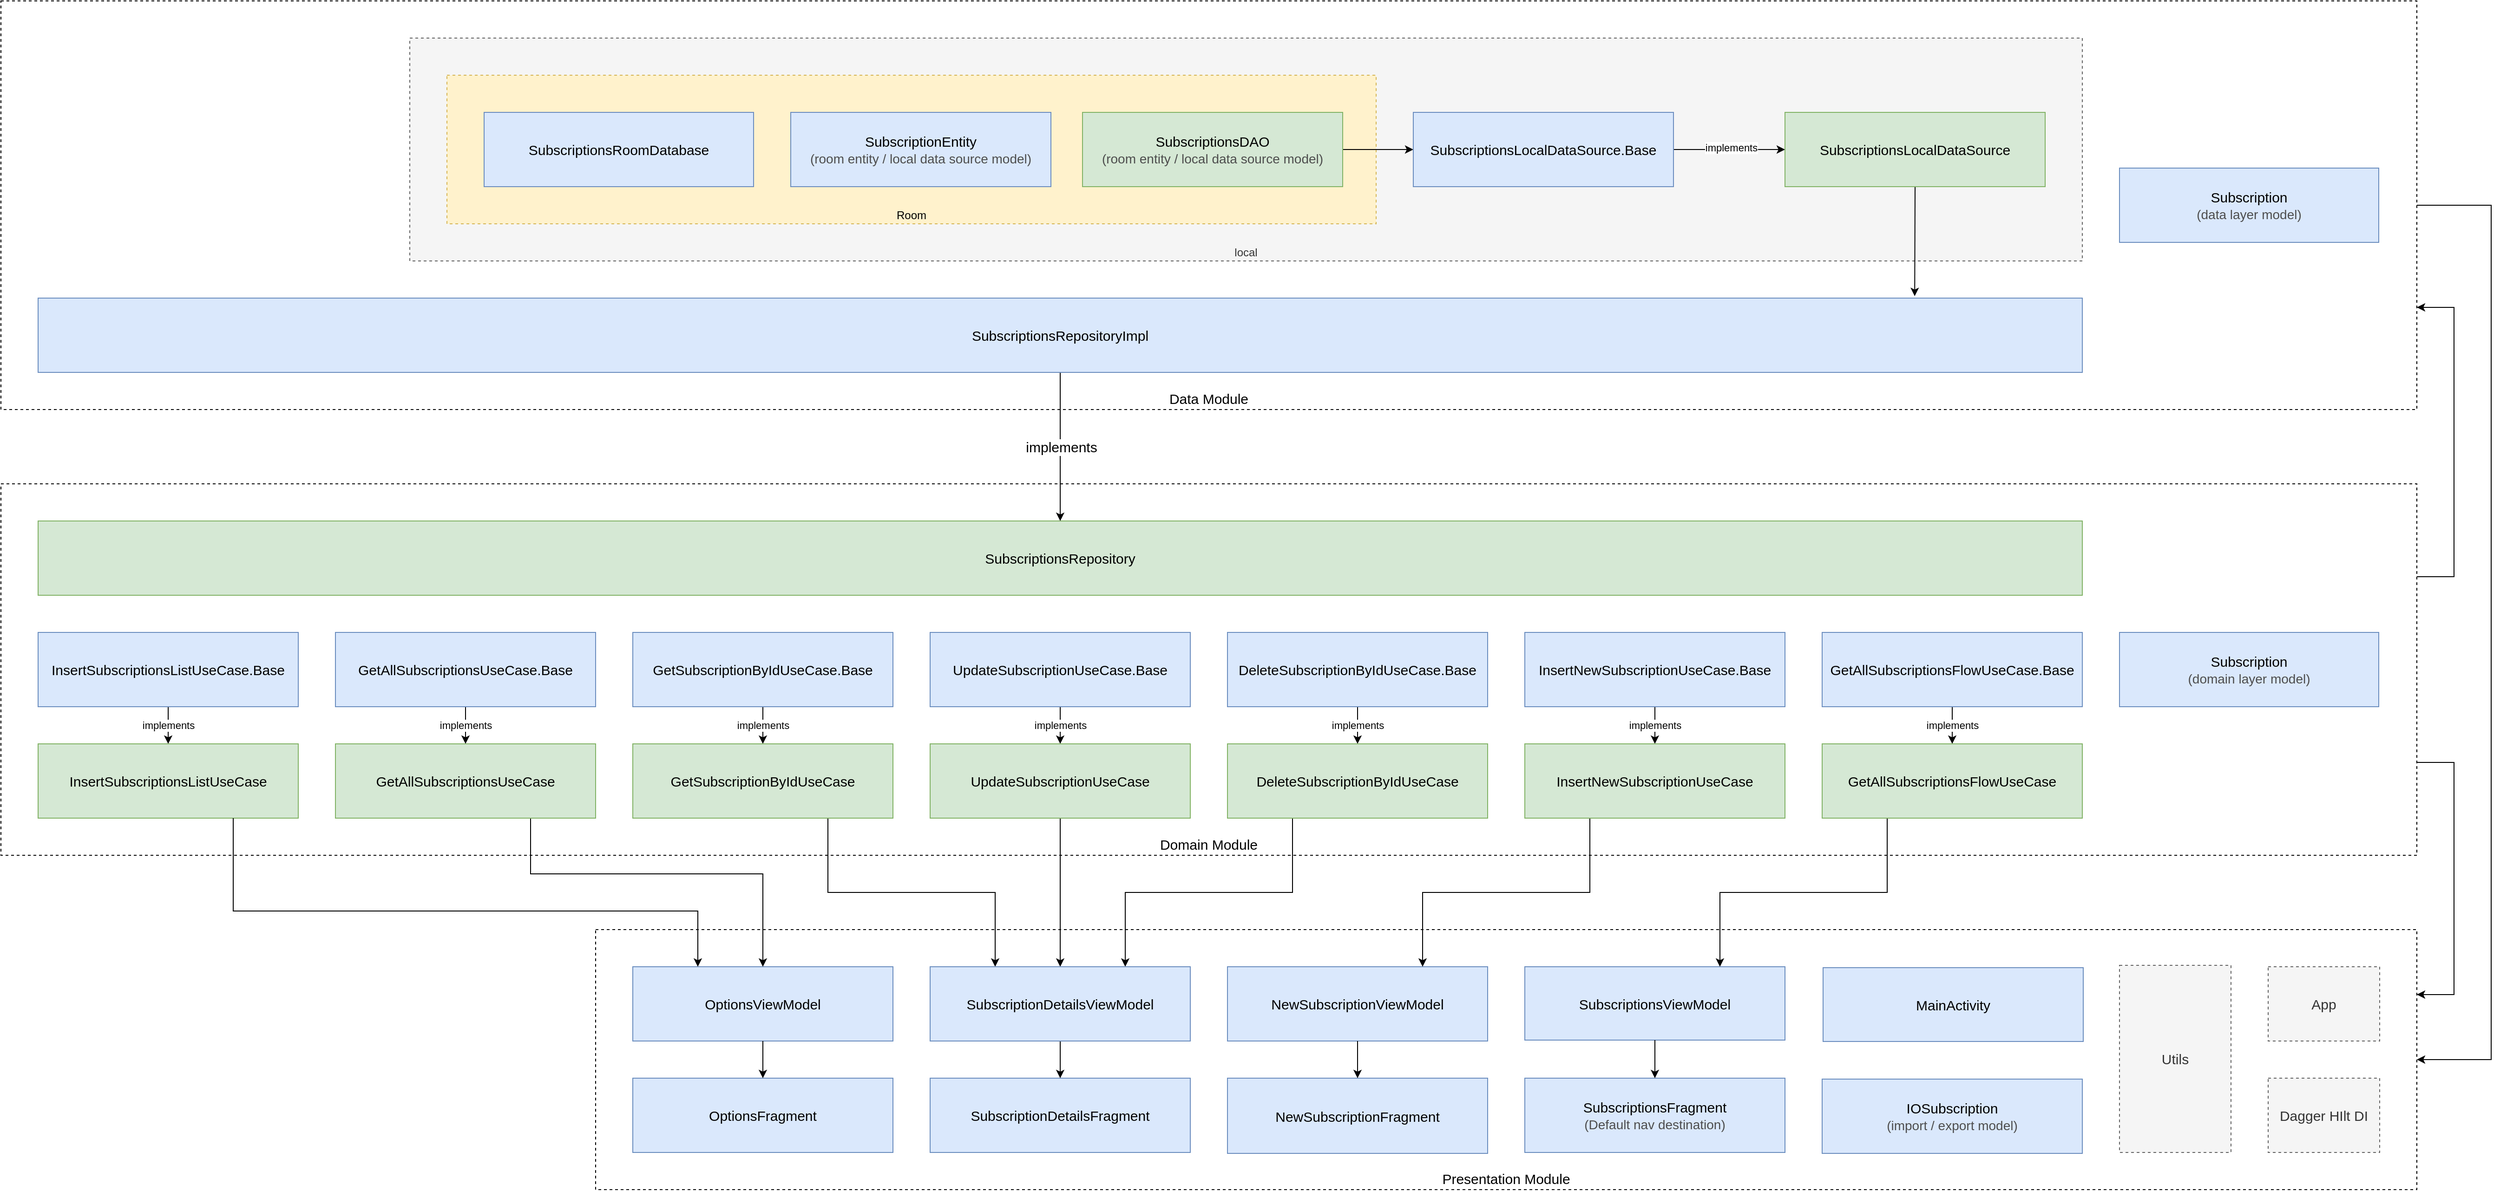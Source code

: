 <mxfile version="20.3.0" type="device"><diagram id="DjbOLP9FBli-HImQmUfo" name="Page-1"><mxGraphModel dx="7234" dy="2240" grid="1" gridSize="10" guides="1" tooltips="1" connect="1" arrows="1" fold="1" page="1" pageScale="1" pageWidth="583" pageHeight="827" math="0" shadow="0"><root><mxCell id="0"/><mxCell id="1" parent="0"/><mxCell id="-9umfXpzjy3rjKLvMe7--4" value="Data Module" style="rounded=0;whiteSpace=wrap;html=1;verticalAlign=bottom;fontSize=15;dashed=1;" parent="1" vertex="1"><mxGeometry x="-3960" y="160" width="2600" height="440" as="geometry"/></mxCell><mxCell id="uBtHvUu1lRKY8Ly_woTP-54" value="local" style="rounded=0;whiteSpace=wrap;html=1;dashed=1;verticalAlign=bottom;fillColor=#f5f5f5;strokeColor=#666666;fontColor=#333333;" parent="1" vertex="1"><mxGeometry x="-3520" y="200" width="1800" height="240" as="geometry"/></mxCell><mxCell id="-9umfXpzjy3rjKLvMe7--1" value="Presentation Module" style="rounded=0;whiteSpace=wrap;html=1;verticalAlign=bottom;fontSize=15;dashed=1;" parent="1" vertex="1"><mxGeometry x="-3320" y="1160" width="1960" height="280" as="geometry"/></mxCell><mxCell id="-9umfXpzjy3rjKLvMe7--3" value="" style="edgeStyle=orthogonalEdgeStyle;rounded=0;orthogonalLoop=1;jettySize=auto;html=1;exitX=1;exitY=0.5;exitDx=0;exitDy=0;entryX=1;entryY=0.5;entryDx=0;entryDy=0;fontSize=15;" parent="1" source="-9umfXpzjy3rjKLvMe7--4" target="-9umfXpzjy3rjKLvMe7--1" edge="1"><mxGeometry relative="1" as="geometry"><Array as="points"><mxPoint x="-1280" y="380"/><mxPoint x="-1280" y="1300"/></Array></mxGeometry></mxCell><mxCell id="-9umfXpzjy3rjKLvMe7--5" value="" style="edgeStyle=orthogonalEdgeStyle;rounded=0;orthogonalLoop=1;jettySize=auto;html=1;fontSize=15;entryX=1;entryY=0.25;entryDx=0;entryDy=0;exitX=1;exitY=0.75;exitDx=0;exitDy=0;" parent="1" source="-9umfXpzjy3rjKLvMe7--7" target="-9umfXpzjy3rjKLvMe7--1" edge="1"><mxGeometry relative="1" as="geometry"><mxPoint x="-1110" y="1040" as="sourcePoint"/><Array as="points"><mxPoint x="-1320" y="980"/><mxPoint x="-1320" y="1230"/></Array><mxPoint x="-1090" y="1240" as="targetPoint"/></mxGeometry></mxCell><mxCell id="-9umfXpzjy3rjKLvMe7--6" value="" style="edgeStyle=orthogonalEdgeStyle;rounded=0;orthogonalLoop=1;jettySize=auto;html=1;entryX=1;entryY=0.75;entryDx=0;entryDy=0;fontSize=15;exitX=1;exitY=0.25;exitDx=0;exitDy=0;" parent="1" source="-9umfXpzjy3rjKLvMe7--7" target="-9umfXpzjy3rjKLvMe7--4" edge="1"><mxGeometry relative="1" as="geometry"><Array as="points"><mxPoint x="-1320" y="780"/><mxPoint x="-1320" y="490"/></Array><mxPoint x="-1100" y="820" as="sourcePoint"/></mxGeometry></mxCell><mxCell id="-9umfXpzjy3rjKLvMe7--7" value="Domain Module" style="rounded=0;whiteSpace=wrap;html=1;verticalAlign=bottom;fontSize=15;dashed=1;" parent="1" vertex="1"><mxGeometry x="-3960" y="680" width="2600" height="400" as="geometry"/></mxCell><mxCell id="-9umfXpzjy3rjKLvMe7--9" value="SubscriptionsViewModel" style="rounded=0;whiteSpace=wrap;html=1;fontSize=15;fillColor=#dae8fc;strokeColor=#6c8ebf;" parent="1" vertex="1"><mxGeometry x="-2320" y="1200" width="280" height="79" as="geometry"/></mxCell><mxCell id="-9umfXpzjy3rjKLvMe7--10" value="Subscription&lt;br style=&quot;font-size: 15px;&quot;&gt;&lt;font style=&quot;font-size: 14px;&quot; color=&quot;#4d4d4d&quot;&gt;(domain layer model)&lt;/font&gt;" style="rounded=0;whiteSpace=wrap;html=1;fontSize=15;fillColor=#dae8fc;strokeColor=#6c8ebf;glass=0;" parent="1" vertex="1"><mxGeometry x="-1680" y="840" width="279" height="80" as="geometry"/></mxCell><mxCell id="uBtHvUu1lRKY8Ly_woTP-40" value="&lt;meta charset=&quot;utf-8&quot;&gt;&lt;span style=&quot;color: rgb(0, 0, 0); font-family: Helvetica; font-size: 11px; font-style: normal; font-variant-ligatures: normal; font-variant-caps: normal; font-weight: 400; letter-spacing: normal; orphans: 2; text-align: center; text-indent: 0px; text-transform: none; widows: 2; word-spacing: 0px; -webkit-text-stroke-width: 0px; background-color: rgb(255, 255, 255); text-decoration-thickness: initial; text-decoration-style: initial; text-decoration-color: initial; float: none; display: inline !important;&quot;&gt;implements&lt;/span&gt;" style="edgeStyle=orthogonalEdgeStyle;rounded=0;orthogonalLoop=1;jettySize=auto;html=1;entryX=0.5;entryY=0;entryDx=0;entryDy=0;" parent="1" source="-9umfXpzjy3rjKLvMe7--12" target="uBtHvUu1lRKY8Ly_woTP-35" edge="1"><mxGeometry relative="1" as="geometry"/></mxCell><mxCell id="-9umfXpzjy3rjKLvMe7--12" value="InsertNewSubscriptionUseCase.Base" style="rounded=0;whiteSpace=wrap;html=1;fontSize=15;fillColor=#dae8fc;strokeColor=#6c8ebf;" parent="1" vertex="1"><mxGeometry x="-2320" y="840" width="280" height="80" as="geometry"/></mxCell><mxCell id="uBtHvUu1lRKY8Ly_woTP-41" value="&lt;meta charset=&quot;utf-8&quot;&gt;&lt;span style=&quot;color: rgb(0, 0, 0); font-family: Helvetica; font-size: 11px; font-style: normal; font-variant-ligatures: normal; font-variant-caps: normal; font-weight: 400; letter-spacing: normal; orphans: 2; text-align: center; text-indent: 0px; text-transform: none; widows: 2; word-spacing: 0px; -webkit-text-stroke-width: 0px; background-color: rgb(255, 255, 255); text-decoration-thickness: initial; text-decoration-style: initial; text-decoration-color: initial; float: none; display: inline !important;&quot;&gt;implements&lt;/span&gt;" style="edgeStyle=orthogonalEdgeStyle;rounded=0;orthogonalLoop=1;jettySize=auto;html=1;entryX=0.5;entryY=0;entryDx=0;entryDy=0;" parent="1" source="-9umfXpzjy3rjKLvMe7--14" target="uBtHvUu1lRKY8Ly_woTP-36" edge="1"><mxGeometry relative="1" as="geometry"/></mxCell><mxCell id="-9umfXpzjy3rjKLvMe7--14" value="DeleteSubscriptionByIdUseCase.Base" style="rounded=0;whiteSpace=wrap;html=1;fontSize=15;fillColor=#dae8fc;strokeColor=#6c8ebf;" parent="1" vertex="1"><mxGeometry x="-2640" y="840" width="280" height="80" as="geometry"/></mxCell><mxCell id="-9umfXpzjy3rjKLvMe7--17" value="SubscriptionsRepository" style="rounded=0;whiteSpace=wrap;html=1;fillColor=#d5e8d4;strokeColor=#82b366;fontSize=15;glass=0;" parent="1" vertex="1"><mxGeometry x="-3920" y="720" width="2200" height="80" as="geometry"/></mxCell><mxCell id="Qttz3wPqmrpunapVI-bV-1" style="edgeStyle=orthogonalEdgeStyle;rounded=0;orthogonalLoop=1;jettySize=auto;html=1;entryX=0.5;entryY=0;entryDx=0;entryDy=0;" parent="1" source="-9umfXpzjy3rjKLvMe7--19" target="-9umfXpzjy3rjKLvMe7--17" edge="1"><mxGeometry relative="1" as="geometry"/></mxCell><mxCell id="Qttz3wPqmrpunapVI-bV-8" value="implements" style="edgeLabel;html=1;align=center;verticalAlign=middle;resizable=0;points=[];fontSize=15;" parent="Qttz3wPqmrpunapVI-bV-1" vertex="1" connectable="0"><mxGeometry x="-0.064" y="2" relative="1" as="geometry"><mxPoint x="-1" y="5" as="offset"/></mxGeometry></mxCell><mxCell id="-9umfXpzjy3rjKLvMe7--19" value="&lt;font style=&quot;font-size: 15px;&quot;&gt;SubscriptionsRepositoryImpl&lt;/font&gt;" style="rounded=0;whiteSpace=wrap;html=1;fillColor=#dae8fc;strokeColor=#6c8ebf;" parent="1" vertex="1"><mxGeometry x="-3920" y="480" width="2200" height="80" as="geometry"/></mxCell><mxCell id="uBtHvUu1lRKY8Ly_woTP-59" style="rounded=0;orthogonalLoop=1;jettySize=auto;html=1;entryX=0.918;entryY=-0.027;entryDx=0;entryDy=0;entryPerimeter=0;exitX=0.5;exitY=1;exitDx=0;exitDy=0;" parent="1" source="-9umfXpzjy3rjKLvMe7--25" target="-9umfXpzjy3rjKLvMe7--19" edge="1"><mxGeometry relative="1" as="geometry"><mxPoint x="-1928" y="480" as="targetPoint"/></mxGeometry></mxCell><mxCell id="-9umfXpzjy3rjKLvMe7--25" value="&lt;font style=&quot;font-size: 15px;&quot;&gt;SubscriptionsLocalDataSource&lt;br&gt;&lt;/font&gt;" style="rounded=0;whiteSpace=wrap;html=1;fillColor=#d5e8d4;strokeColor=#82b366;" parent="1" vertex="1"><mxGeometry x="-2040" y="280" width="280" height="80" as="geometry"/></mxCell><mxCell id="-9umfXpzjy3rjKLvMe7--27" value="SubscriptionsFragment&lt;br&gt;&lt;font style=&quot;font-size: 14px;&quot; color=&quot;#4d4d4d&quot;&gt;(Default nav destination)&lt;/font&gt;" style="rounded=0;whiteSpace=wrap;html=1;fontSize=15;fillColor=#dae8fc;strokeColor=#6c8ebf;" parent="1" vertex="1"><mxGeometry x="-2320" y="1320" width="280" height="80" as="geometry"/></mxCell><mxCell id="-9umfXpzjy3rjKLvMe7--28" value="&lt;span style=&quot;font-size: 15px;&quot;&gt;Dagger HIlt DI&lt;/span&gt;" style="rounded=0;whiteSpace=wrap;html=1;align=center;verticalAlign=middle;fillColor=#f5f5f5;strokeColor=#666666;dashed=1;fontColor=#333333;" parent="1" vertex="1"><mxGeometry x="-1520" y="1320" width="120" height="80" as="geometry"/></mxCell><mxCell id="uBtHvUu1lRKY8Ly_woTP-39" value="&lt;meta charset=&quot;utf-8&quot;&gt;&lt;span style=&quot;color: rgb(0, 0, 0); font-family: Helvetica; font-size: 11px; font-style: normal; font-variant-ligatures: normal; font-variant-caps: normal; font-weight: 400; letter-spacing: normal; orphans: 2; text-align: center; text-indent: 0px; text-transform: none; widows: 2; word-spacing: 0px; -webkit-text-stroke-width: 0px; background-color: rgb(255, 255, 255); text-decoration-thickness: initial; text-decoration-style: initial; text-decoration-color: initial; float: none; display: inline !important;&quot;&gt;implements&lt;/span&gt;" style="edgeStyle=orthogonalEdgeStyle;rounded=0;orthogonalLoop=1;jettySize=auto;html=1;entryX=0.5;entryY=0;entryDx=0;entryDy=0;" parent="1" source="Qttz3wPqmrpunapVI-bV-2" target="uBtHvUu1lRKY8Ly_woTP-37" edge="1"><mxGeometry relative="1" as="geometry"/></mxCell><mxCell id="Qttz3wPqmrpunapVI-bV-2" value="GetAllSubscriptionsFlowUseCase.Base" style="rounded=0;whiteSpace=wrap;html=1;fontSize=15;fillColor=#dae8fc;strokeColor=#6c8ebf;" parent="1" vertex="1"><mxGeometry x="-2000" y="840" width="280" height="80" as="geometry"/></mxCell><mxCell id="uBtHvUu1lRKY8Ly_woTP-2" value="NewSubscriptionFragment" style="rounded=0;whiteSpace=wrap;html=1;fontSize=15;fillColor=#dae8fc;strokeColor=#6c8ebf;" parent="1" vertex="1"><mxGeometry x="-2640" y="1320" width="280" height="81" as="geometry"/></mxCell><mxCell id="uBtHvUu1lRKY8Ly_woTP-3" value="NewSubscriptionViewModel" style="rounded=0;whiteSpace=wrap;html=1;fontSize=15;fillColor=#dae8fc;strokeColor=#6c8ebf;" parent="1" vertex="1"><mxGeometry x="-2640" y="1200" width="280" height="80" as="geometry"/></mxCell><mxCell id="uBtHvUu1lRKY8Ly_woTP-5" value="SubscriptionDetailsFragment" style="rounded=0;whiteSpace=wrap;html=1;fontSize=15;fillColor=#dae8fc;strokeColor=#6c8ebf;" parent="1" vertex="1"><mxGeometry x="-2960" y="1320" width="280" height="80" as="geometry"/></mxCell><mxCell id="uBtHvUu1lRKY8Ly_woTP-8" value="OptionsFragment" style="rounded=0;whiteSpace=wrap;html=1;fontSize=15;fillColor=#dae8fc;strokeColor=#6c8ebf;" parent="1" vertex="1"><mxGeometry x="-3280" y="1320" width="280" height="80" as="geometry"/></mxCell><mxCell id="uBtHvUu1lRKY8Ly_woTP-9" value="OptionsViewModel" style="rounded=0;whiteSpace=wrap;html=1;fontSize=15;fillColor=#dae8fc;strokeColor=#6c8ebf;" parent="1" vertex="1"><mxGeometry x="-3280" y="1200" width="280" height="80" as="geometry"/></mxCell><mxCell id="uBtHvUu1lRKY8Ly_woTP-11" value="Utils" style="rounded=0;whiteSpace=wrap;html=1;fontSize=15;fillColor=#f5f5f5;strokeColor=#666666;dashed=1;fontColor=#333333;" parent="1" vertex="1"><mxGeometry x="-1680" y="1198.5" width="120" height="201.5" as="geometry"/></mxCell><mxCell id="uBtHvUu1lRKY8Ly_woTP-42" value="&lt;meta charset=&quot;utf-8&quot;&gt;&lt;span style=&quot;color: rgb(0, 0, 0); font-family: Helvetica; font-size: 11px; font-style: normal; font-variant-ligatures: normal; font-variant-caps: normal; font-weight: 400; letter-spacing: normal; orphans: 2; text-align: center; text-indent: 0px; text-transform: none; widows: 2; word-spacing: 0px; -webkit-text-stroke-width: 0px; background-color: rgb(255, 255, 255); text-decoration-thickness: initial; text-decoration-style: initial; text-decoration-color: initial; float: none; display: inline !important;&quot;&gt;implements&lt;/span&gt;" style="edgeStyle=orthogonalEdgeStyle;rounded=0;orthogonalLoop=1;jettySize=auto;html=1;entryX=0.5;entryY=0;entryDx=0;entryDy=0;" parent="1" source="uBtHvUu1lRKY8Ly_woTP-15" target="uBtHvUu1lRKY8Ly_woTP-38" edge="1"><mxGeometry relative="1" as="geometry"/></mxCell><mxCell id="uBtHvUu1lRKY8Ly_woTP-15" value="UpdateSubscriptionUseCase.Base" style="rounded=0;whiteSpace=wrap;html=1;fontSize=15;fillColor=#dae8fc;strokeColor=#6c8ebf;" parent="1" vertex="1"><mxGeometry x="-2960" y="840" width="280" height="80" as="geometry"/></mxCell><mxCell id="uBtHvUu1lRKY8Ly_woTP-43" value="implements" style="edgeStyle=orthogonalEdgeStyle;rounded=0;orthogonalLoop=1;jettySize=auto;html=1;entryX=0.5;entryY=0;entryDx=0;entryDy=0;" parent="1" source="uBtHvUu1lRKY8Ly_woTP-16" target="uBtHvUu1lRKY8Ly_woTP-34" edge="1"><mxGeometry relative="1" as="geometry"/></mxCell><mxCell id="uBtHvUu1lRKY8Ly_woTP-16" value="GetSubscriptionByIdUseCase.Base" style="rounded=0;whiteSpace=wrap;html=1;fontSize=15;fillColor=#dae8fc;strokeColor=#6c8ebf;" parent="1" vertex="1"><mxGeometry x="-3280" y="840" width="280" height="80" as="geometry"/></mxCell><mxCell id="uBtHvUu1lRKY8Ly_woTP-13" value="App" style="rounded=0;whiteSpace=wrap;html=1;fontSize=15;fillColor=#f5f5f5;strokeColor=#666666;fontColor=#333333;dashed=1;" parent="1" vertex="1"><mxGeometry x="-1520" y="1200" width="120" height="80" as="geometry"/></mxCell><mxCell id="uBtHvUu1lRKY8Ly_woTP-44" style="edgeStyle=orthogonalEdgeStyle;rounded=0;orthogonalLoop=1;jettySize=auto;html=1;entryX=0.25;entryY=0;entryDx=0;entryDy=0;exitX=0.75;exitY=1;exitDx=0;exitDy=0;" parent="1" source="uBtHvUu1lRKY8Ly_woTP-34" target="pFxkmfBWLjpLgFpDe2Ds-2" edge="1"><mxGeometry relative="1" as="geometry"><Array as="points"><mxPoint x="-3070" y="1120"/><mxPoint x="-2890" y="1120"/></Array><mxPoint x="-2874" y="1198.5" as="targetPoint"/></mxGeometry></mxCell><mxCell id="uBtHvUu1lRKY8Ly_woTP-34" value="GetSubscriptionByIdUseCase" style="rounded=0;whiteSpace=wrap;html=1;fontSize=15;fillColor=#d5e8d4;strokeColor=#82b366;" parent="1" vertex="1"><mxGeometry x="-3280" y="960" width="280" height="80" as="geometry"/></mxCell><mxCell id="uBtHvUu1lRKY8Ly_woTP-47" style="edgeStyle=orthogonalEdgeStyle;rounded=0;orthogonalLoop=1;jettySize=auto;html=1;entryX=0.75;entryY=0;entryDx=0;entryDy=0;exitX=0.25;exitY=1;exitDx=0;exitDy=0;" parent="1" source="uBtHvUu1lRKY8Ly_woTP-35" target="uBtHvUu1lRKY8Ly_woTP-3" edge="1"><mxGeometry relative="1" as="geometry"><Array as="points"><mxPoint x="-2250" y="1120"/><mxPoint x="-2430" y="1120"/></Array><mxPoint x="-2340" y="1130" as="targetPoint"/></mxGeometry></mxCell><mxCell id="uBtHvUu1lRKY8Ly_woTP-35" value="InsertNewSubscriptionUseCase" style="rounded=0;whiteSpace=wrap;html=1;fontSize=15;fillColor=#d5e8d4;strokeColor=#82b366;" parent="1" vertex="1"><mxGeometry x="-2320" y="960" width="280" height="80" as="geometry"/></mxCell><mxCell id="uBtHvUu1lRKY8Ly_woTP-46" style="edgeStyle=orthogonalEdgeStyle;rounded=0;orthogonalLoop=1;jettySize=auto;html=1;entryX=0.75;entryY=0;entryDx=0;entryDy=0;exitX=0.25;exitY=1;exitDx=0;exitDy=0;" parent="1" source="uBtHvUu1lRKY8Ly_woTP-36" target="pFxkmfBWLjpLgFpDe2Ds-2" edge="1"><mxGeometry relative="1" as="geometry"><Array as="points"><mxPoint x="-2570" y="1120"/><mxPoint x="-2750" y="1120"/></Array><mxPoint x="-2720" y="1140" as="targetPoint"/></mxGeometry></mxCell><mxCell id="uBtHvUu1lRKY8Ly_woTP-36" value="DeleteSubscriptionByIdUseCase" style="rounded=0;whiteSpace=wrap;html=1;fontSize=15;fillColor=#d5e8d4;strokeColor=#82b366;" parent="1" vertex="1"><mxGeometry x="-2640" y="960" width="280" height="80" as="geometry"/></mxCell><mxCell id="uBtHvUu1lRKY8Ly_woTP-48" style="edgeStyle=orthogonalEdgeStyle;rounded=0;orthogonalLoop=1;jettySize=auto;html=1;exitX=0.25;exitY=1;exitDx=0;exitDy=0;entryX=0.75;entryY=0;entryDx=0;entryDy=0;" parent="1" source="uBtHvUu1lRKY8Ly_woTP-37" target="-9umfXpzjy3rjKLvMe7--9" edge="1"><mxGeometry relative="1" as="geometry"><mxPoint x="-1980" y="1120" as="targetPoint"/><Array as="points"><mxPoint x="-1930" y="1120"/><mxPoint x="-2110" y="1120"/></Array></mxGeometry></mxCell><mxCell id="uBtHvUu1lRKY8Ly_woTP-37" value="GetAllSubscriptionsFlowUseCase" style="rounded=0;whiteSpace=wrap;html=1;fontSize=15;fillColor=#d5e8d4;strokeColor=#82b366;" parent="1" vertex="1"><mxGeometry x="-2000" y="960" width="280" height="80" as="geometry"/></mxCell><mxCell id="pFxkmfBWLjpLgFpDe2Ds-4" style="edgeStyle=orthogonalEdgeStyle;rounded=0;orthogonalLoop=1;jettySize=auto;html=1;entryX=0.5;entryY=0;entryDx=0;entryDy=0;" parent="1" source="uBtHvUu1lRKY8Ly_woTP-38" target="pFxkmfBWLjpLgFpDe2Ds-2" edge="1"><mxGeometry relative="1" as="geometry"/></mxCell><mxCell id="uBtHvUu1lRKY8Ly_woTP-38" value="UpdateSubscriptionUseCase" style="rounded=0;whiteSpace=wrap;html=1;fontSize=15;fillColor=#d5e8d4;strokeColor=#82b366;" parent="1" vertex="1"><mxGeometry x="-2960" y="960" width="280" height="80" as="geometry"/></mxCell><mxCell id="uBtHvUu1lRKY8Ly_woTP-55" value="Subscription&lt;br style=&quot;font-size: 15px;&quot;&gt;&lt;font style=&quot;font-size: 14px;&quot; color=&quot;#4d4d4d&quot;&gt;(data layer model)&lt;/font&gt;" style="rounded=0;whiteSpace=wrap;html=1;fontSize=15;fillColor=#dae8fc;strokeColor=#6c8ebf;glass=0;" parent="1" vertex="1"><mxGeometry x="-1680" y="340" width="279" height="80" as="geometry"/></mxCell><mxCell id="uBtHvUu1lRKY8Ly_woTP-56" value="Room" style="rounded=0;whiteSpace=wrap;html=1;dashed=1;strokeColor=#d6b656;fillColor=#fff2cc;verticalAlign=bottom;" parent="1" vertex="1"><mxGeometry x="-3480" y="240" width="1000" height="160" as="geometry"/></mxCell><mxCell id="Qttz3wPqmrpunapVI-bV-16" value="SubscriptionEntity&lt;br style=&quot;font-size: 15px;&quot;&gt;&lt;font color=&quot;#4d4d4d&quot; style=&quot;font-size: 14px;&quot;&gt;(room entity / local data source model)&lt;br&gt;&lt;/font&gt;" style="rounded=0;whiteSpace=wrap;html=1;fontSize=15;fillColor=#dae8fc;strokeColor=#6c8ebf;glass=0;" parent="1" vertex="1"><mxGeometry x="-3110" y="280" width="280" height="80" as="geometry"/></mxCell><mxCell id="uBtHvUu1lRKY8Ly_woTP-60" style="edgeStyle=none;rounded=0;orthogonalLoop=1;jettySize=auto;html=1;entryX=0;entryY=0.5;entryDx=0;entryDy=0;" parent="1" source="uBtHvUu1lRKY8Ly_woTP-57" target="aly0UIhActBYT0JQeh1V-1" edge="1"><mxGeometry relative="1" as="geometry"><mxPoint x="-2442" y="110" as="targetPoint"/></mxGeometry></mxCell><mxCell id="uBtHvUu1lRKY8Ly_woTP-57" value="SubscriptionsDAO&lt;br style=&quot;font-size: 15px;&quot;&gt;&lt;font color=&quot;#4d4d4d&quot; style=&quot;font-size: 14px;&quot;&gt;(room entity / local data source model)&lt;br&gt;&lt;/font&gt;" style="rounded=0;whiteSpace=wrap;html=1;fontSize=15;fillColor=#d5e8d4;strokeColor=#82b366;glass=0;" parent="1" vertex="1"><mxGeometry x="-2796" y="280" width="280" height="80" as="geometry"/></mxCell><mxCell id="uBtHvUu1lRKY8Ly_woTP-58" value="SubscriptionsRoomDatabase&lt;font color=&quot;#4d4d4d&quot; style=&quot;font-size: 14px;&quot;&gt;&lt;br&gt;&lt;/font&gt;" style="rounded=0;whiteSpace=wrap;html=1;fontSize=15;fillColor=#dae8fc;strokeColor=#6c8ebf;glass=0;" parent="1" vertex="1"><mxGeometry x="-3440" y="280" width="290" height="80" as="geometry"/></mxCell><mxCell id="SNNRYppej_aw0HmDrF7k-2" value="" style="endArrow=classic;html=1;rounded=0;exitX=0.5;exitY=1;exitDx=0;exitDy=0;entryX=0.5;entryY=0;entryDx=0;entryDy=0;" parent="1" source="uBtHvUu1lRKY8Ly_woTP-9" target="uBtHvUu1lRKY8Ly_woTP-8" edge="1"><mxGeometry width="50" height="50" relative="1" as="geometry"><mxPoint x="-3123" y="1400" as="sourcePoint"/><mxPoint x="-2958" y="1311.5" as="targetPoint"/></mxGeometry></mxCell><mxCell id="SNNRYppej_aw0HmDrF7k-11" style="edgeStyle=orthogonalEdgeStyle;rounded=0;orthogonalLoop=1;jettySize=auto;html=1;entryX=0.5;entryY=0;entryDx=0;entryDy=0;exitX=0.5;exitY=1;exitDx=0;exitDy=0;" parent="1" source="uBtHvUu1lRKY8Ly_woTP-3" target="uBtHvUu1lRKY8Ly_woTP-2" edge="1"><mxGeometry relative="1" as="geometry"><mxPoint x="-2263" y="1400" as="sourcePoint"/></mxGeometry></mxCell><mxCell id="SNNRYppej_aw0HmDrF7k-12" style="edgeStyle=orthogonalEdgeStyle;rounded=0;orthogonalLoop=1;jettySize=auto;html=1;entryX=0.5;entryY=0;entryDx=0;entryDy=0;exitX=0.5;exitY=1;exitDx=0;exitDy=0;" parent="1" source="-9umfXpzjy3rjKLvMe7--9" target="-9umfXpzjy3rjKLvMe7--27" edge="1"><mxGeometry relative="1" as="geometry"><mxPoint x="-1833" y="1400" as="sourcePoint"/></mxGeometry></mxCell><mxCell id="SNNRYppej_aw0HmDrF7k-13" value="MainActivity" style="rounded=0;whiteSpace=wrap;html=1;fontSize=15;fillColor=#dae8fc;strokeColor=#6c8ebf;" parent="1" vertex="1"><mxGeometry x="-1999" y="1201" width="280" height="79.5" as="geometry"/></mxCell><mxCell id="pFxkmfBWLjpLgFpDe2Ds-3" style="edgeStyle=orthogonalEdgeStyle;rounded=0;orthogonalLoop=1;jettySize=auto;html=1;entryX=0.5;entryY=0;entryDx=0;entryDy=0;" parent="1" source="pFxkmfBWLjpLgFpDe2Ds-2" target="uBtHvUu1lRKY8Ly_woTP-5" edge="1"><mxGeometry relative="1" as="geometry"/></mxCell><mxCell id="pFxkmfBWLjpLgFpDe2Ds-2" value="SubscriptionDetailsViewModel" style="rounded=0;whiteSpace=wrap;html=1;fontSize=15;fillColor=#dae8fc;strokeColor=#6c8ebf;" parent="1" vertex="1"><mxGeometry x="-2960" y="1200" width="280" height="80" as="geometry"/></mxCell><mxCell id="aly0UIhActBYT0JQeh1V-2" style="edgeStyle=orthogonalEdgeStyle;rounded=0;orthogonalLoop=1;jettySize=auto;html=1;entryX=0;entryY=0.5;entryDx=0;entryDy=0;" parent="1" source="aly0UIhActBYT0JQeh1V-1" target="-9umfXpzjy3rjKLvMe7--25" edge="1"><mxGeometry relative="1" as="geometry"/></mxCell><mxCell id="aly0UIhActBYT0JQeh1V-3" value="implements" style="edgeLabel;html=1;align=center;verticalAlign=middle;resizable=0;points=[];" parent="aly0UIhActBYT0JQeh1V-2" vertex="1" connectable="0"><mxGeometry x="0.023" y="2" relative="1" as="geometry"><mxPoint as="offset"/></mxGeometry></mxCell><mxCell id="aly0UIhActBYT0JQeh1V-1" value="&lt;font style=&quot;font-size: 15px;&quot;&gt;SubscriptionsLocalDataSource.Base&lt;br&gt;&lt;/font&gt;" style="rounded=0;whiteSpace=wrap;html=1;fillColor=#dae8fc;strokeColor=#6c8ebf;" parent="1" vertex="1"><mxGeometry x="-2440" y="280" width="280" height="80" as="geometry"/></mxCell><mxCell id="aly0UIhActBYT0JQeh1V-5" value="IOSubscription&lt;br style=&quot;font-size: 15px;&quot;&gt;&lt;font style=&quot;font-size: 14px;&quot; color=&quot;#4d4d4d&quot;&gt;(import / export model)&lt;/font&gt;" style="rounded=0;whiteSpace=wrap;html=1;fontSize=15;fillColor=#dae8fc;strokeColor=#6c8ebf;glass=0;" parent="1" vertex="1"><mxGeometry x="-2000" y="1321" width="280" height="80" as="geometry"/></mxCell><mxCell id="0yDa4nbMp6Fa9XX36oj6-5" value="implements" style="edgeStyle=orthogonalEdgeStyle;rounded=0;orthogonalLoop=1;jettySize=auto;html=1;entryX=0.5;entryY=0;entryDx=0;entryDy=0;" edge="1" parent="1" source="0yDa4nbMp6Fa9XX36oj6-1" target="0yDa4nbMp6Fa9XX36oj6-3"><mxGeometry relative="1" as="geometry"/></mxCell><mxCell id="0yDa4nbMp6Fa9XX36oj6-1" value="GetAllSubscriptionsUseCase.Base" style="rounded=0;whiteSpace=wrap;html=1;fontSize=15;fillColor=#dae8fc;strokeColor=#6c8ebf;" vertex="1" parent="1"><mxGeometry x="-3600" y="840" width="280" height="80" as="geometry"/></mxCell><mxCell id="0yDa4nbMp6Fa9XX36oj6-6" value="&lt;meta charset=&quot;utf-8&quot;&gt;&lt;span style=&quot;color: rgb(0, 0, 0); font-family: Helvetica; font-size: 11px; font-style: normal; font-variant-ligatures: normal; font-variant-caps: normal; font-weight: 400; letter-spacing: normal; orphans: 2; text-align: center; text-indent: 0px; text-transform: none; widows: 2; word-spacing: 0px; -webkit-text-stroke-width: 0px; background-color: rgb(255, 255, 255); text-decoration-thickness: initial; text-decoration-style: initial; text-decoration-color: initial; float: none; display: inline !important;&quot;&gt;implements&lt;/span&gt;" style="edgeStyle=orthogonalEdgeStyle;rounded=0;orthogonalLoop=1;jettySize=auto;html=1;entryX=0.5;entryY=0;entryDx=0;entryDy=0;" edge="1" parent="1" source="0yDa4nbMp6Fa9XX36oj6-2" target="0yDa4nbMp6Fa9XX36oj6-4"><mxGeometry relative="1" as="geometry"/></mxCell><mxCell id="0yDa4nbMp6Fa9XX36oj6-2" value="InsertSubscriptionsListUseCase.Base" style="rounded=0;whiteSpace=wrap;html=1;fontSize=15;fillColor=#dae8fc;strokeColor=#6c8ebf;" vertex="1" parent="1"><mxGeometry x="-3920" y="840" width="280" height="80" as="geometry"/></mxCell><mxCell id="0yDa4nbMp6Fa9XX36oj6-10" style="edgeStyle=orthogonalEdgeStyle;rounded=0;orthogonalLoop=1;jettySize=auto;html=1;entryX=0.5;entryY=0;entryDx=0;entryDy=0;exitX=0.75;exitY=1;exitDx=0;exitDy=0;" edge="1" parent="1" source="0yDa4nbMp6Fa9XX36oj6-3" target="uBtHvUu1lRKY8Ly_woTP-9"><mxGeometry relative="1" as="geometry"><Array as="points"><mxPoint x="-3390" y="1100"/><mxPoint x="-3140" y="1100"/></Array></mxGeometry></mxCell><mxCell id="0yDa4nbMp6Fa9XX36oj6-3" value="GetAllSubscriptionsUseCase" style="rounded=0;whiteSpace=wrap;html=1;fontSize=15;fillColor=#d5e8d4;strokeColor=#82b366;" vertex="1" parent="1"><mxGeometry x="-3600" y="960" width="280" height="80" as="geometry"/></mxCell><mxCell id="0yDa4nbMp6Fa9XX36oj6-4" value="InsertSubscriptionsListUseCase" style="rounded=0;whiteSpace=wrap;html=1;fontSize=15;fillColor=#d5e8d4;strokeColor=#82b366;" vertex="1" parent="1"><mxGeometry x="-3920" y="960" width="280" height="80" as="geometry"/></mxCell><mxCell id="0yDa4nbMp6Fa9XX36oj6-11" style="edgeStyle=orthogonalEdgeStyle;rounded=0;orthogonalLoop=1;jettySize=auto;html=1;entryX=0.25;entryY=0;entryDx=0;entryDy=0;exitX=0.75;exitY=1;exitDx=0;exitDy=0;" edge="1" parent="1" source="0yDa4nbMp6Fa9XX36oj6-4" target="uBtHvUu1lRKY8Ly_woTP-9"><mxGeometry relative="1" as="geometry"><mxPoint x="-3660" y="1117.5" as="sourcePoint"/><mxPoint x="-3410" y="1277.5" as="targetPoint"/><Array as="points"><mxPoint x="-3710" y="1140"/><mxPoint x="-3210" y="1140"/></Array></mxGeometry></mxCell></root></mxGraphModel></diagram></mxfile>